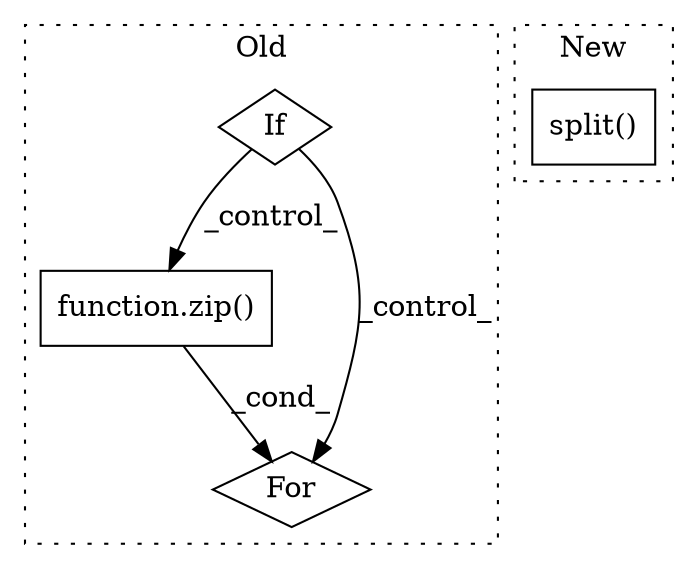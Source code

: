digraph G {
subgraph cluster0 {
1 [label="function.zip()" a="75" s="23335,23412" l="21,14" shape="box"];
3 [label="If" a="96" s="22994" l="3" shape="diamond"];
4 [label="For" a="107" s="23311,23426" l="4,18" shape="diamond"];
label = "Old";
style="dotted";
}
subgraph cluster1 {
2 [label="split()" a="75" s="18802,18857" l="35,11" shape="box"];
label = "New";
style="dotted";
}
1 -> 4 [label="_cond_"];
3 -> 1 [label="_control_"];
3 -> 4 [label="_control_"];
}